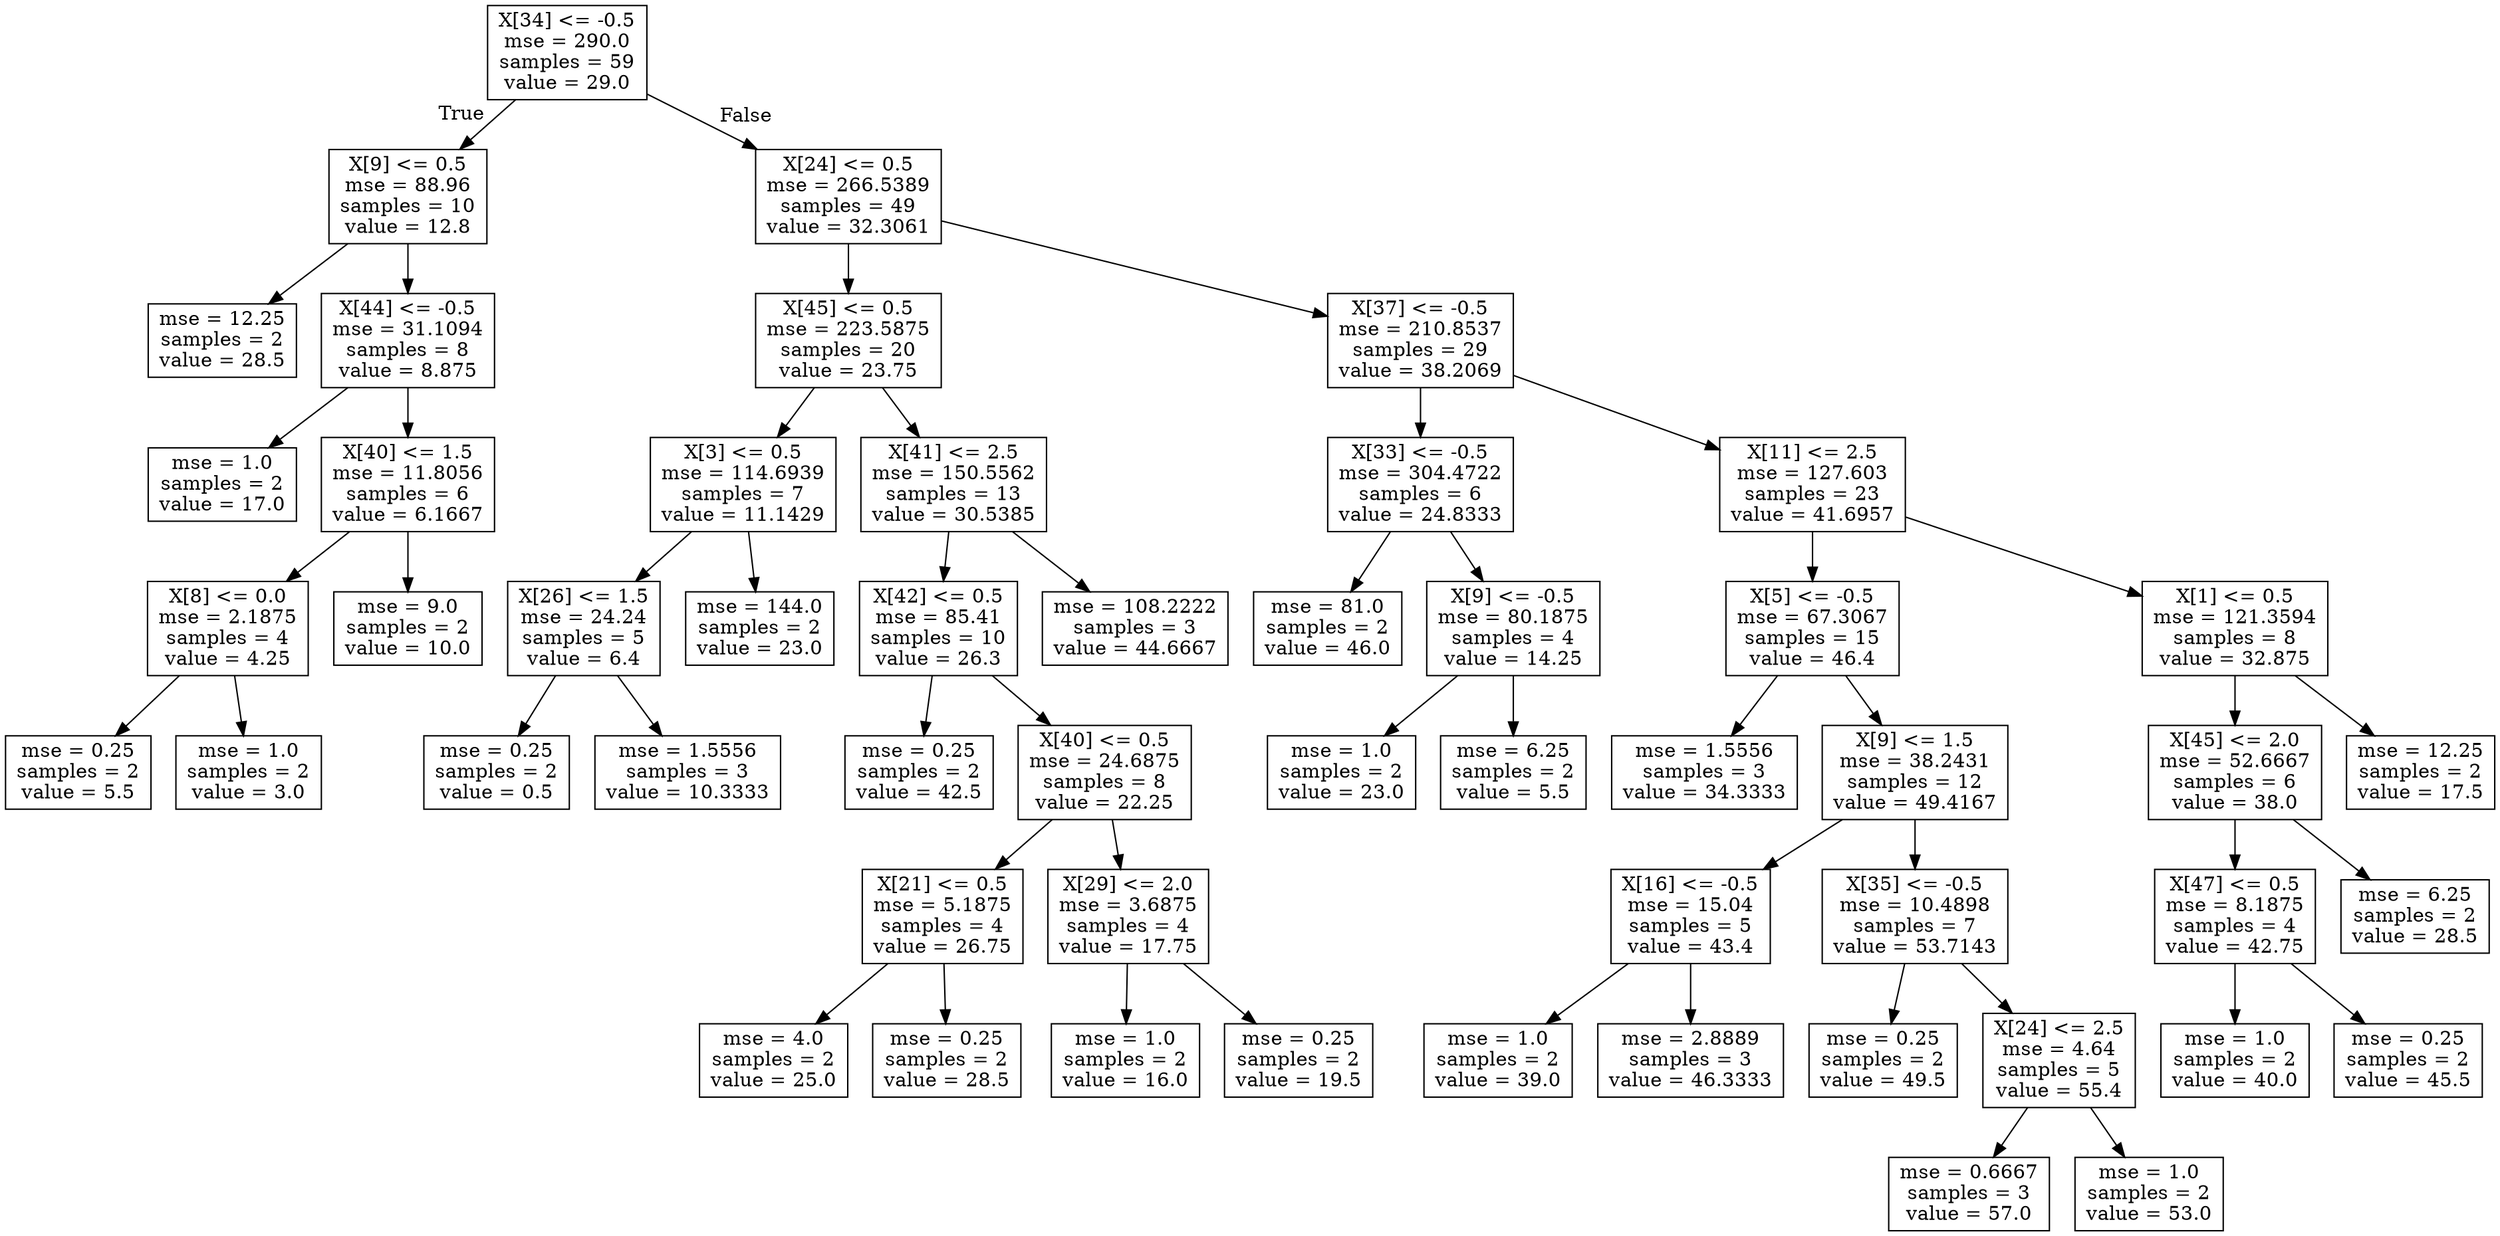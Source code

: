 digraph Tree {
node [shape=box] ;
0 [label="X[34] <= -0.5\nmse = 290.0\nsamples = 59\nvalue = 29.0"] ;
1 [label="X[9] <= 0.5\nmse = 88.96\nsamples = 10\nvalue = 12.8"] ;
0 -> 1 [labeldistance=2.5, labelangle=45, headlabel="True"] ;
2 [label="mse = 12.25\nsamples = 2\nvalue = 28.5"] ;
1 -> 2 ;
3 [label="X[44] <= -0.5\nmse = 31.1094\nsamples = 8\nvalue = 8.875"] ;
1 -> 3 ;
4 [label="mse = 1.0\nsamples = 2\nvalue = 17.0"] ;
3 -> 4 ;
5 [label="X[40] <= 1.5\nmse = 11.8056\nsamples = 6\nvalue = 6.1667"] ;
3 -> 5 ;
6 [label="X[8] <= 0.0\nmse = 2.1875\nsamples = 4\nvalue = 4.25"] ;
5 -> 6 ;
7 [label="mse = 0.25\nsamples = 2\nvalue = 5.5"] ;
6 -> 7 ;
8 [label="mse = 1.0\nsamples = 2\nvalue = 3.0"] ;
6 -> 8 ;
9 [label="mse = 9.0\nsamples = 2\nvalue = 10.0"] ;
5 -> 9 ;
10 [label="X[24] <= 0.5\nmse = 266.5389\nsamples = 49\nvalue = 32.3061"] ;
0 -> 10 [labeldistance=2.5, labelangle=-45, headlabel="False"] ;
11 [label="X[45] <= 0.5\nmse = 223.5875\nsamples = 20\nvalue = 23.75"] ;
10 -> 11 ;
12 [label="X[3] <= 0.5\nmse = 114.6939\nsamples = 7\nvalue = 11.1429"] ;
11 -> 12 ;
13 [label="X[26] <= 1.5\nmse = 24.24\nsamples = 5\nvalue = 6.4"] ;
12 -> 13 ;
14 [label="mse = 0.25\nsamples = 2\nvalue = 0.5"] ;
13 -> 14 ;
15 [label="mse = 1.5556\nsamples = 3\nvalue = 10.3333"] ;
13 -> 15 ;
16 [label="mse = 144.0\nsamples = 2\nvalue = 23.0"] ;
12 -> 16 ;
17 [label="X[41] <= 2.5\nmse = 150.5562\nsamples = 13\nvalue = 30.5385"] ;
11 -> 17 ;
18 [label="X[42] <= 0.5\nmse = 85.41\nsamples = 10\nvalue = 26.3"] ;
17 -> 18 ;
19 [label="mse = 0.25\nsamples = 2\nvalue = 42.5"] ;
18 -> 19 ;
20 [label="X[40] <= 0.5\nmse = 24.6875\nsamples = 8\nvalue = 22.25"] ;
18 -> 20 ;
21 [label="X[21] <= 0.5\nmse = 5.1875\nsamples = 4\nvalue = 26.75"] ;
20 -> 21 ;
22 [label="mse = 4.0\nsamples = 2\nvalue = 25.0"] ;
21 -> 22 ;
23 [label="mse = 0.25\nsamples = 2\nvalue = 28.5"] ;
21 -> 23 ;
24 [label="X[29] <= 2.0\nmse = 3.6875\nsamples = 4\nvalue = 17.75"] ;
20 -> 24 ;
25 [label="mse = 1.0\nsamples = 2\nvalue = 16.0"] ;
24 -> 25 ;
26 [label="mse = 0.25\nsamples = 2\nvalue = 19.5"] ;
24 -> 26 ;
27 [label="mse = 108.2222\nsamples = 3\nvalue = 44.6667"] ;
17 -> 27 ;
28 [label="X[37] <= -0.5\nmse = 210.8537\nsamples = 29\nvalue = 38.2069"] ;
10 -> 28 ;
29 [label="X[33] <= -0.5\nmse = 304.4722\nsamples = 6\nvalue = 24.8333"] ;
28 -> 29 ;
30 [label="mse = 81.0\nsamples = 2\nvalue = 46.0"] ;
29 -> 30 ;
31 [label="X[9] <= -0.5\nmse = 80.1875\nsamples = 4\nvalue = 14.25"] ;
29 -> 31 ;
32 [label="mse = 1.0\nsamples = 2\nvalue = 23.0"] ;
31 -> 32 ;
33 [label="mse = 6.25\nsamples = 2\nvalue = 5.5"] ;
31 -> 33 ;
34 [label="X[11] <= 2.5\nmse = 127.603\nsamples = 23\nvalue = 41.6957"] ;
28 -> 34 ;
35 [label="X[5] <= -0.5\nmse = 67.3067\nsamples = 15\nvalue = 46.4"] ;
34 -> 35 ;
36 [label="mse = 1.5556\nsamples = 3\nvalue = 34.3333"] ;
35 -> 36 ;
37 [label="X[9] <= 1.5\nmse = 38.2431\nsamples = 12\nvalue = 49.4167"] ;
35 -> 37 ;
38 [label="X[16] <= -0.5\nmse = 15.04\nsamples = 5\nvalue = 43.4"] ;
37 -> 38 ;
39 [label="mse = 1.0\nsamples = 2\nvalue = 39.0"] ;
38 -> 39 ;
40 [label="mse = 2.8889\nsamples = 3\nvalue = 46.3333"] ;
38 -> 40 ;
41 [label="X[35] <= -0.5\nmse = 10.4898\nsamples = 7\nvalue = 53.7143"] ;
37 -> 41 ;
42 [label="mse = 0.25\nsamples = 2\nvalue = 49.5"] ;
41 -> 42 ;
43 [label="X[24] <= 2.5\nmse = 4.64\nsamples = 5\nvalue = 55.4"] ;
41 -> 43 ;
44 [label="mse = 0.6667\nsamples = 3\nvalue = 57.0"] ;
43 -> 44 ;
45 [label="mse = 1.0\nsamples = 2\nvalue = 53.0"] ;
43 -> 45 ;
46 [label="X[1] <= 0.5\nmse = 121.3594\nsamples = 8\nvalue = 32.875"] ;
34 -> 46 ;
47 [label="X[45] <= 2.0\nmse = 52.6667\nsamples = 6\nvalue = 38.0"] ;
46 -> 47 ;
48 [label="X[47] <= 0.5\nmse = 8.1875\nsamples = 4\nvalue = 42.75"] ;
47 -> 48 ;
49 [label="mse = 1.0\nsamples = 2\nvalue = 40.0"] ;
48 -> 49 ;
50 [label="mse = 0.25\nsamples = 2\nvalue = 45.5"] ;
48 -> 50 ;
51 [label="mse = 6.25\nsamples = 2\nvalue = 28.5"] ;
47 -> 51 ;
52 [label="mse = 12.25\nsamples = 2\nvalue = 17.5"] ;
46 -> 52 ;
}